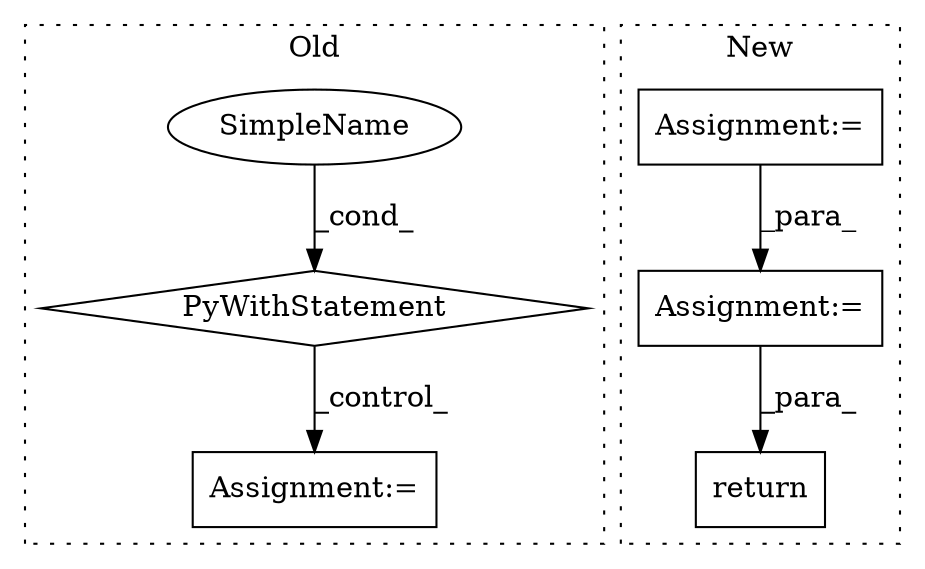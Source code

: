digraph G {
subgraph cluster0 {
1 [label="PyWithStatement" a="104" s="22305,22476" l="10,2" shape="diamond"];
3 [label="Assignment:=" a="7" s="22501" l="1" shape="box"];
4 [label="SimpleName" a="42" s="" l="" shape="ellipse"];
label = "Old";
style="dotted";
}
subgraph cluster1 {
2 [label="return" a="41" s="24259" l="7" shape="box"];
5 [label="Assignment:=" a="7" s="23762" l="1" shape="box"];
6 [label="Assignment:=" a="7" s="23951" l="1" shape="box"];
label = "New";
style="dotted";
}
1 -> 3 [label="_control_"];
4 -> 1 [label="_cond_"];
5 -> 6 [label="_para_"];
6 -> 2 [label="_para_"];
}